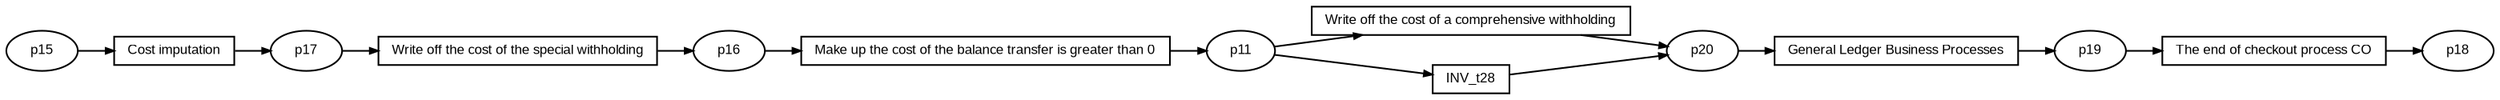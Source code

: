 digraph G {ranksep=".3"; fontsize="8"; remincross=true; margin="0.0,0.0"; fontname="Arial";rankdir="LR"; 
edge [arrowsize="0.5"];
node [height=".2",width=".2",fontname="Arial",fontsize="8"];
t0 [shape="box",label="The end of checkout process CO"];
t1 [shape="box",label="General Ledger Business Processes"];
t2 [shape="box",label="Write off the cost of the special withholding"];
t3 [shape="box",label="Write off the cost of a comprehensive withholding"];
t4 [shape="box",label="Cost imputation"];
t5 [shape="box",label="Make up the cost of the balance transfer is greater than 0"];
t6 [shape="box",label="INV_t28"];
p0 [shape="oval",label="p11"];
p1 [shape="oval",label="p15"];
p2 [shape="oval",label="p18"];
p3 [shape="oval",label="p20"];
p4 [shape="oval",label="p16"];
p5 [shape="oval",label="p19"];
p6 [shape="oval",label="p17"];
p1 -> t4[label=""];
t6 -> p3[label=""];
t0 -> p2[label=""];
t3 -> p3[label=""];
t2 -> p4[label=""];
p6 -> t2[label=""];
p4 -> t5[label=""];
p5 -> t0[label=""];
t4 -> p6[label=""];
p3 -> t1[label=""];
p0 -> t6[label=""];
t5 -> p0[label=""];
p0 -> t3[label=""];
t1 -> p5[label=""];
}
